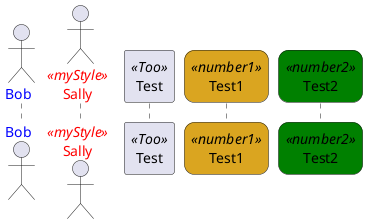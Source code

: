 {
  "sha1": "3h7nie4jc8pby2hz5fzwa47v3wb9t50",
  "insertion": {
    "when": "2024-05-30T20:48:20.266Z",
    "url": "http://alphadoc.plantuml.com/doc/asciidoc/en/style-evolution",
    "user": "plantuml@gmail.com"
  }
}
@startuml
skinparam useBetaStyle true
' style enclosure declaration
<style>
    ' scope to sequenceDiagram elements
    sequenceDiagram {   

     ' scope to actor element types
      actor { 
        FontColor Blue 
      }
     
     ' define a new style, using CSS class syntax
     .myStyle {
        FontColor Red
     }

    ' define a new style, using CSS class syntax
     .number1 {
        BackgroundColor #GoldenRod
        RoundCorner 20
        ShowStereotype true
     }

        ' define a new style, using CSS class syntax
     .number2 {
        BackgroundColor  #Green
        RoundCorner 20
     }
    }
} 
</style> 

' printed in blue
actor Bob 
' this will now be printed in Red 
actor Sally <<myStyle>>
participant Test <<Too>>
participant Test1 <<number1>>
participant Test2 <<number2>>
@enduml
